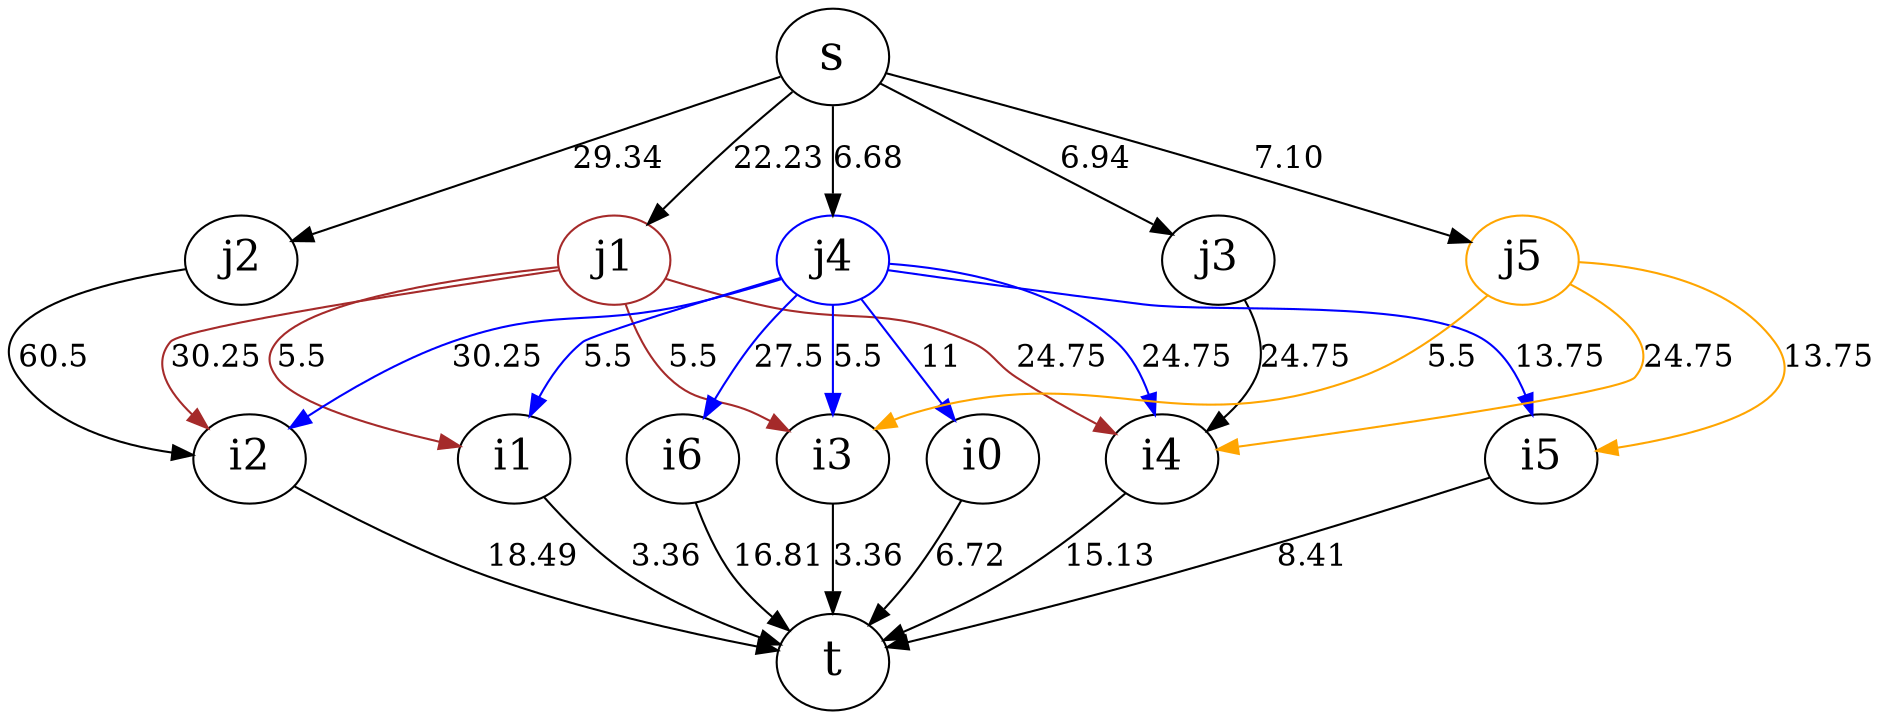 digraph G {
    s [fontsize="23"];
    s -> j1 [label="22.23" fontsize="15"];
    s -> j2 [label="29.34" fontsize="15"];
    s -> j3 [label="6.94" fontsize="15" ];
    s -> j4 [label="6.68" fontsize="15"];
    s -> j5 [label="7.10" fontsize="15"];
    j1 [fontsize="20"][color=brown];
    j1 -> i1 [label="5.5" fontsize="15"][color=brown];
    j1 -> i2 [label="30.25" fontsize="15"][color=brown];
    j1 -> i3 [label="5.5" fontsize="15"][color=brown];
    j1 -> i4 [label="24.75" fontsize="15"][color=brown];
    j2 [fontsize="20"];
    j2 -> i2 [label="60.5" fontsize="15"];
    j3 [fontsize="20"];
    j3 -> i4 [label="24.75" fontsize="15"];
    j4 [color=blue] [fontsize="20"];
    j4 -> i0 [label="11" fontsize="15"][color=blue];
    j4 -> i1 [label="5.5" fontsize="15"][color=blue];
    j4 -> i2 [label="30.25" fontsize="15"][color=blue];
    j4 -> i3 [label="5.5" fontsize="15"][color=blue];
    j4 -> i4 [label="24.75" fontsize="15"][color=blue];
    j4 -> i5 [label="13.75" fontsize="15"] [color=blue];
    j4 -> i6 [label="27.5" fontsize="15"][color=blue];
    j5 [color=orange] [fontsize="20"];
    j5 -> i3 [label="5.5" fontsize="15"][color=orange];
    j5 -> i4 [label="24.75" fontsize="15"][color=orange];
    j5 -> i5 [label="13.75" fontsize="15"][color=orange];
    t [fontsize="23"];
    i0 [fontsize="20"];
    i1 [fontsize="20"];
    i2 [fontsize="20"];
    i3 [fontsize="20"];
    i4 [fontsize="20"];
    i5 [fontsize="20"];
    i6 [fontsize="20"];
    i0 -> t [label="6.72" fontsize="15"];
    i1 -> t [label="3.36" fontsize="15"];
    i2 -> t [label="18.49" fontsize="15"];
    i3 -> t [label="3.36" fontsize="15"];
    i4 -> t [label="15.13" fontsize="15"];
    i5 -> t [label="8.41" fontsize="15"];
    i6 -> t [label="16.81" fontsize="15"];
}



